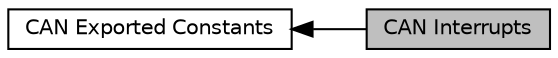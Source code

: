 digraph "CAN Interrupts"
{
  edge [fontname="Helvetica",fontsize="10",labelfontname="Helvetica",labelfontsize="10"];
  node [fontname="Helvetica",fontsize="10",shape=record];
  rankdir=LR;
  Node0 [label="CAN Interrupts",height=0.2,width=0.4,color="black", fillcolor="grey75", style="filled", fontcolor="black"];
  Node1 [label="CAN Exported Constants",height=0.2,width=0.4,color="black", fillcolor="white", style="filled",URL="$group___c_a_n___exported___constants.html"];
  Node1->Node0 [shape=plaintext, dir="back", style="solid"];
}
